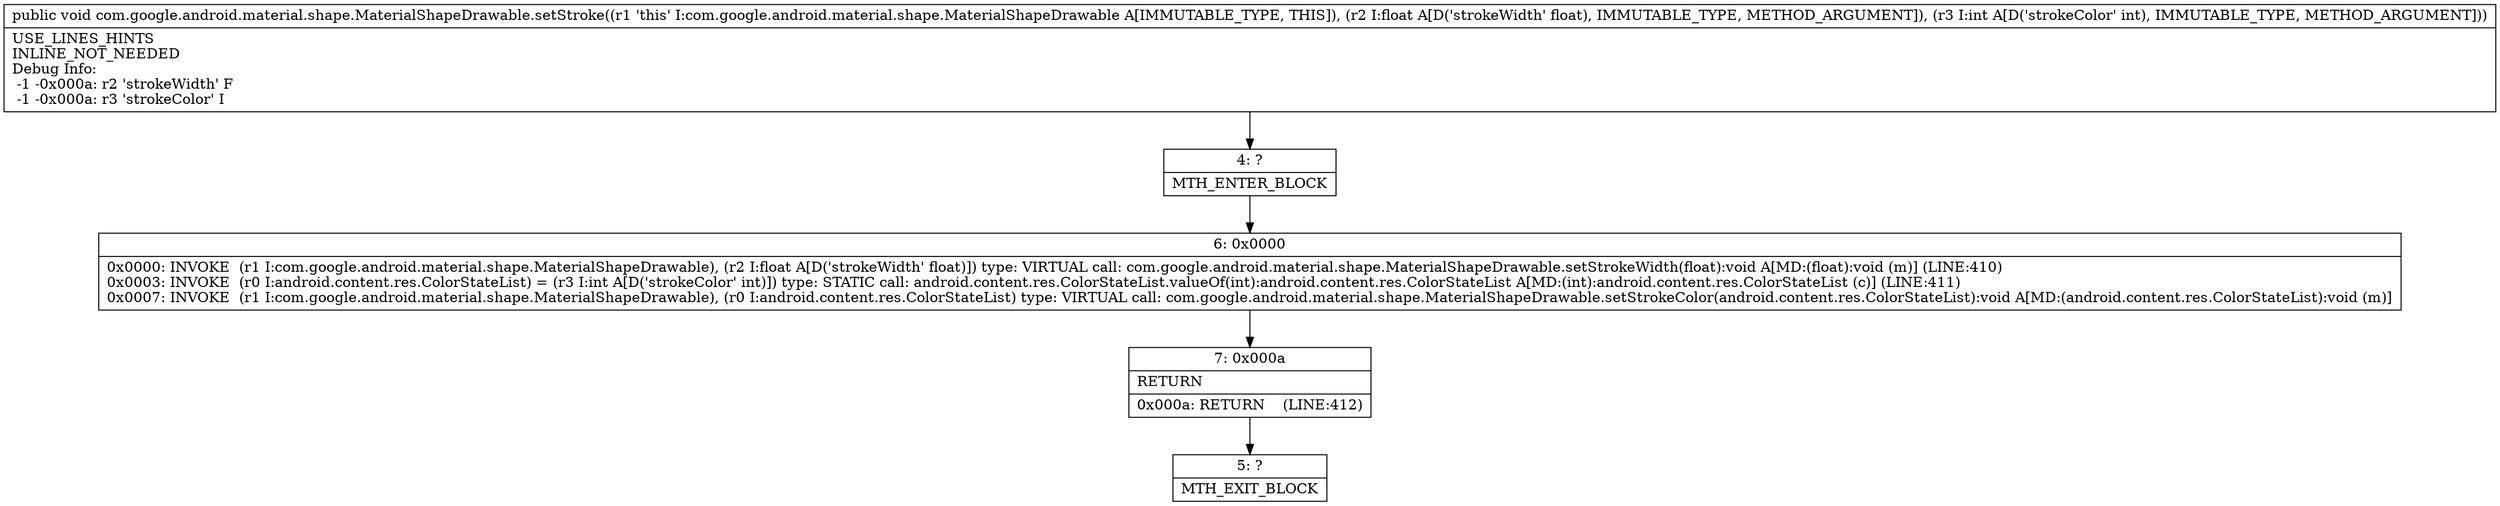 digraph "CFG forcom.google.android.material.shape.MaterialShapeDrawable.setStroke(FI)V" {
Node_4 [shape=record,label="{4\:\ ?|MTH_ENTER_BLOCK\l}"];
Node_6 [shape=record,label="{6\:\ 0x0000|0x0000: INVOKE  (r1 I:com.google.android.material.shape.MaterialShapeDrawable), (r2 I:float A[D('strokeWidth' float)]) type: VIRTUAL call: com.google.android.material.shape.MaterialShapeDrawable.setStrokeWidth(float):void A[MD:(float):void (m)] (LINE:410)\l0x0003: INVOKE  (r0 I:android.content.res.ColorStateList) = (r3 I:int A[D('strokeColor' int)]) type: STATIC call: android.content.res.ColorStateList.valueOf(int):android.content.res.ColorStateList A[MD:(int):android.content.res.ColorStateList (c)] (LINE:411)\l0x0007: INVOKE  (r1 I:com.google.android.material.shape.MaterialShapeDrawable), (r0 I:android.content.res.ColorStateList) type: VIRTUAL call: com.google.android.material.shape.MaterialShapeDrawable.setStrokeColor(android.content.res.ColorStateList):void A[MD:(android.content.res.ColorStateList):void (m)]\l}"];
Node_7 [shape=record,label="{7\:\ 0x000a|RETURN\l|0x000a: RETURN    (LINE:412)\l}"];
Node_5 [shape=record,label="{5\:\ ?|MTH_EXIT_BLOCK\l}"];
MethodNode[shape=record,label="{public void com.google.android.material.shape.MaterialShapeDrawable.setStroke((r1 'this' I:com.google.android.material.shape.MaterialShapeDrawable A[IMMUTABLE_TYPE, THIS]), (r2 I:float A[D('strokeWidth' float), IMMUTABLE_TYPE, METHOD_ARGUMENT]), (r3 I:int A[D('strokeColor' int), IMMUTABLE_TYPE, METHOD_ARGUMENT]))  | USE_LINES_HINTS\lINLINE_NOT_NEEDED\lDebug Info:\l  \-1 \-0x000a: r2 'strokeWidth' F\l  \-1 \-0x000a: r3 'strokeColor' I\l}"];
MethodNode -> Node_4;Node_4 -> Node_6;
Node_6 -> Node_7;
Node_7 -> Node_5;
}

